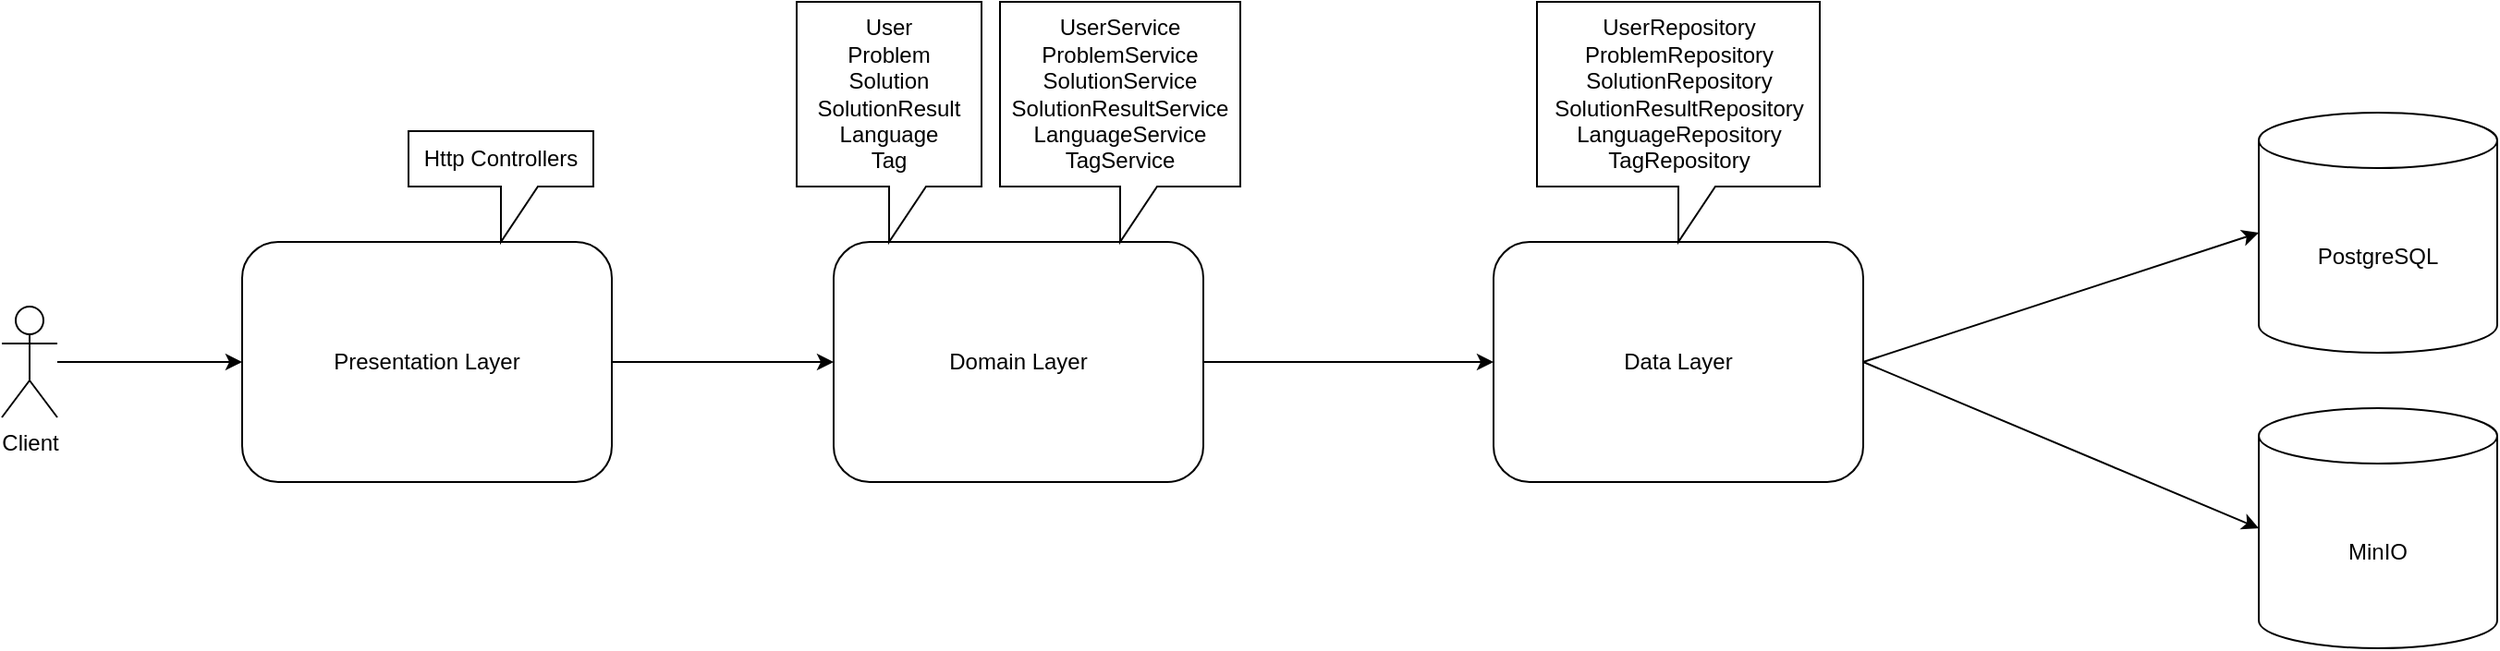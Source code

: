 <mxfile version="22.1.22" type="embed">
  <diagram id="23iRSUPoRavnBvh4doch" name="Page-1">
    <mxGraphModel dx="1430" dy="625" grid="1" gridSize="10" guides="1" tooltips="1" connect="1" arrows="1" fold="1" page="1" pageScale="1" pageWidth="827" pageHeight="1169" background="none" math="0" shadow="0">
      <root>
        <mxCell id="0" />
        <mxCell id="1" parent="0" />
        <mxCell id="2" value="Presentation Layer" style="rounded=1;whiteSpace=wrap;html=1;" vertex="1" parent="1">
          <mxGeometry x="150" y="270" width="200" height="130" as="geometry" />
        </mxCell>
        <mxCell id="3" value="Http Controllers" style="shape=callout;whiteSpace=wrap;html=1;perimeter=calloutPerimeter;" vertex="1" parent="1">
          <mxGeometry x="240" y="210" width="100" height="60" as="geometry" />
        </mxCell>
        <mxCell id="4" value="" style="endArrow=classic;html=1;rounded=0;entryX=0;entryY=0.5;entryDx=0;entryDy=0;" edge="1" parent="1" target="2">
          <mxGeometry width="50" height="50" relative="1" as="geometry">
            <mxPoint x="50" y="335" as="sourcePoint" />
            <mxPoint x="-40" y="270" as="targetPoint" />
          </mxGeometry>
        </mxCell>
        <mxCell id="5" value="" style="endArrow=classic;html=1;rounded=0;exitX=1;exitY=0.5;exitDx=0;exitDy=0;entryX=0;entryY=0.5;entryDx=0;entryDy=0;" edge="1" parent="1" source="2" target="7">
          <mxGeometry width="50" height="50" relative="1" as="geometry">
            <mxPoint x="340" y="334.66" as="sourcePoint" />
            <mxPoint x="420" y="335" as="targetPoint" />
          </mxGeometry>
        </mxCell>
        <mxCell id="7" value="Domain Layer" style="rounded=1;whiteSpace=wrap;html=1;" vertex="1" parent="1">
          <mxGeometry x="470" y="270" width="200" height="130" as="geometry" />
        </mxCell>
        <mxCell id="9" value="User&lt;br&gt;Problem&lt;br&gt;Solution&lt;br&gt;SolutionResult&lt;br&gt;Language&lt;br&gt;Tag" style="shape=callout;whiteSpace=wrap;html=1;perimeter=calloutPerimeter;" vertex="1" parent="1">
          <mxGeometry x="450" y="140" width="100" height="130" as="geometry" />
        </mxCell>
        <mxCell id="10" value="UserService&lt;br&gt;ProblemService&lt;br&gt;SolutionService&lt;br&gt;SolutionResultService&lt;br&gt;LanguageService&lt;br&gt;TagService" style="shape=callout;whiteSpace=wrap;html=1;perimeter=calloutPerimeter;" vertex="1" parent="1">
          <mxGeometry x="560" y="140" width="130" height="130" as="geometry" />
        </mxCell>
        <mxCell id="11" value="" style="endArrow=classic;html=1;rounded=0;exitX=1;exitY=0.5;exitDx=0;exitDy=0;entryX=0;entryY=0.5;entryDx=0;entryDy=0;" edge="1" parent="1" source="7" target="13">
          <mxGeometry width="50" height="50" relative="1" as="geometry">
            <mxPoint x="790" y="334.58" as="sourcePoint" />
            <mxPoint x="840" y="335" as="targetPoint" />
          </mxGeometry>
        </mxCell>
        <mxCell id="12" value="Client" style="shape=umlActor;verticalLabelPosition=bottom;verticalAlign=top;html=1;outlineConnect=0;" vertex="1" parent="1">
          <mxGeometry x="20" y="305" width="30" height="60" as="geometry" />
        </mxCell>
        <mxCell id="13" value="Data Layer" style="rounded=1;whiteSpace=wrap;html=1;" vertex="1" parent="1">
          <mxGeometry x="827" y="270" width="200" height="130" as="geometry" />
        </mxCell>
        <mxCell id="15" value="UserRepository&lt;br&gt;ProblemRepository&lt;br&gt;SolutionRepository&lt;br&gt;SolutionResultRepository&lt;br&gt;LanguageRepository&lt;br&gt;TagRepository" style="shape=callout;whiteSpace=wrap;html=1;perimeter=calloutPerimeter;" vertex="1" parent="1">
          <mxGeometry x="850.5" y="140" width="153" height="130" as="geometry" />
        </mxCell>
        <mxCell id="17" value="PostgreSQL" style="shape=cylinder3;whiteSpace=wrap;html=1;boundedLbl=1;backgroundOutline=1;size=15;" vertex="1" parent="1">
          <mxGeometry x="1241" y="200" width="129" height="130" as="geometry" />
        </mxCell>
        <mxCell id="18" value="MinIO" style="shape=cylinder3;whiteSpace=wrap;html=1;boundedLbl=1;backgroundOutline=1;size=15;" vertex="1" parent="1">
          <mxGeometry x="1241" y="360" width="129" height="130" as="geometry" />
        </mxCell>
        <mxCell id="19" value="" style="endArrow=classic;html=1;rounded=0;exitX=1;exitY=0.5;exitDx=0;exitDy=0;entryX=0;entryY=0.5;entryDx=0;entryDy=0;entryPerimeter=0;" edge="1" parent="1" source="13" target="17">
          <mxGeometry width="50" height="50" relative="1" as="geometry">
            <mxPoint x="1120" y="330" as="sourcePoint" />
            <mxPoint x="1170" y="280" as="targetPoint" />
          </mxGeometry>
        </mxCell>
        <mxCell id="20" value="" style="endArrow=classic;html=1;rounded=0;exitX=1;exitY=0.5;exitDx=0;exitDy=0;entryX=0;entryY=0.5;entryDx=0;entryDy=0;entryPerimeter=0;" edge="1" parent="1" source="13" target="18">
          <mxGeometry width="50" height="50" relative="1" as="geometry">
            <mxPoint x="1130" y="410" as="sourcePoint" />
            <mxPoint x="1180" y="360" as="targetPoint" />
          </mxGeometry>
        </mxCell>
      </root>
    </mxGraphModel>
  </diagram>
</mxfile>

